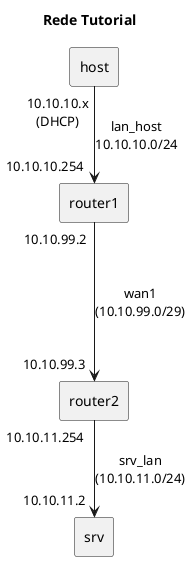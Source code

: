@startuml
' https://plantuml.com/component-diagram

title Rede Tutorial

rectangle "host" as Host
rectangle "router1" as Router1
rectangle "router2" as Router2
rectangle "srv" as Server

Host "10.10.10.x\n(DHCP)" --> "10.10.10.254" Router1 : "lan_host\n10.10.10.0/24"

Router1 "10.10.99.2" ---> "10.10.99.3" Router2 : wan1\n(10.10.99.0/29)

Router2 "10.10.11.254" --> "10.10.11.2" Server : srv_lan\n(10.10.11.0/24)

@enduml